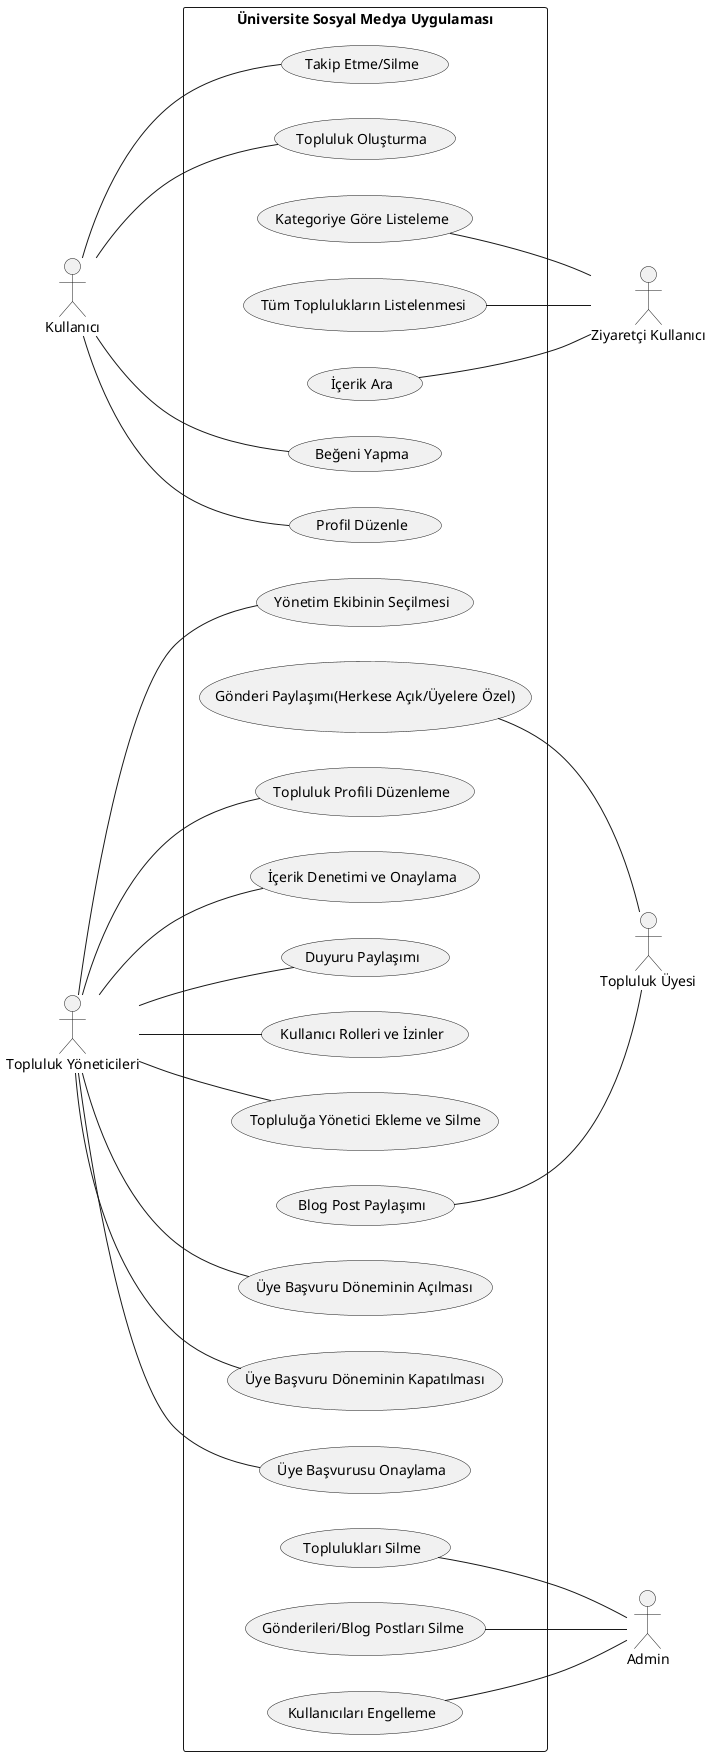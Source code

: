 @startuml
left to right direction
actor "Ziyaretçi Kullanıcı" as guest
actor "Kullanıcı" as user
actor "Topluluk Üyesi" as communityMember
actor "Topluluk Yöneticileri" as communityCoreTeam
actor "Admin" as admin
rectangle "Üniversite Sosyal Medya Uygulaması" {
  usecase "Topluluk Oluşturma" as UC1
  usecase "Yönetim Ekibinin Seçilmesi" as UC2
  usecase "Kategoriye Göre Listeleme" as UC3
  usecase "Tüm Toplulukların Listelenmesi" as UC4
  usecase "Gönderi Paylaşımı(Herkese Açık/Üyelere Özel)" as UC5
  usecase "Beğeni Yapma" as UC6
  usecase "İçerik Denetimi ve Onaylama" as UC7
  usecase "Duyuru Paylaşımı" as UC8
  usecase "Blog Post Paylaşımı" as UC9
  usecase "Kullanıcı Rolleri ve İzinler" as UC10
  usecase "Topluluğa Yönetici Ekleme ve Silme" as UC11
  usecase "Üye Başvuru Döneminin Açılması" as UC12
  usecase "Üye Başvuru Döneminin Kapatılması" as UC13
  usecase "Üye Başvurusu Onaylama" as UC14
  usecase "İçerik Ara" as UC15
  usecase "Profil Düzenle" as UC16
  usecase "Takip Etme/Silme" as UC17
  usecase "Topluluk Profili Düzenleme" as UC18
  usecase "Toplulukları Silme" as UC19
  usecase "Gönderileri/Blog Postları Silme" as UC20
  usecase "Kullanıcıları Engelleme" as UC21
}

communityCoreTeam -- UC2
communityCoreTeam -- UC7
communityCoreTeam -- UC8
communityCoreTeam -- UC10
communityCoreTeam -- UC11
communityCoreTeam -- UC12
communityCoreTeam -- UC13
communityCoreTeam -- UC14
communityCoreTeam -- UC18
user -- UC1
user -- UC6
user -- UC16
user -- UC17
UC3 -- guest
UC4 -- guest
UC15 -- guest
UC5 -- communityMember
UC9 -- communityMember
UC19 -- admin
UC20 -- admin
UC21 -- admin
@enduml
